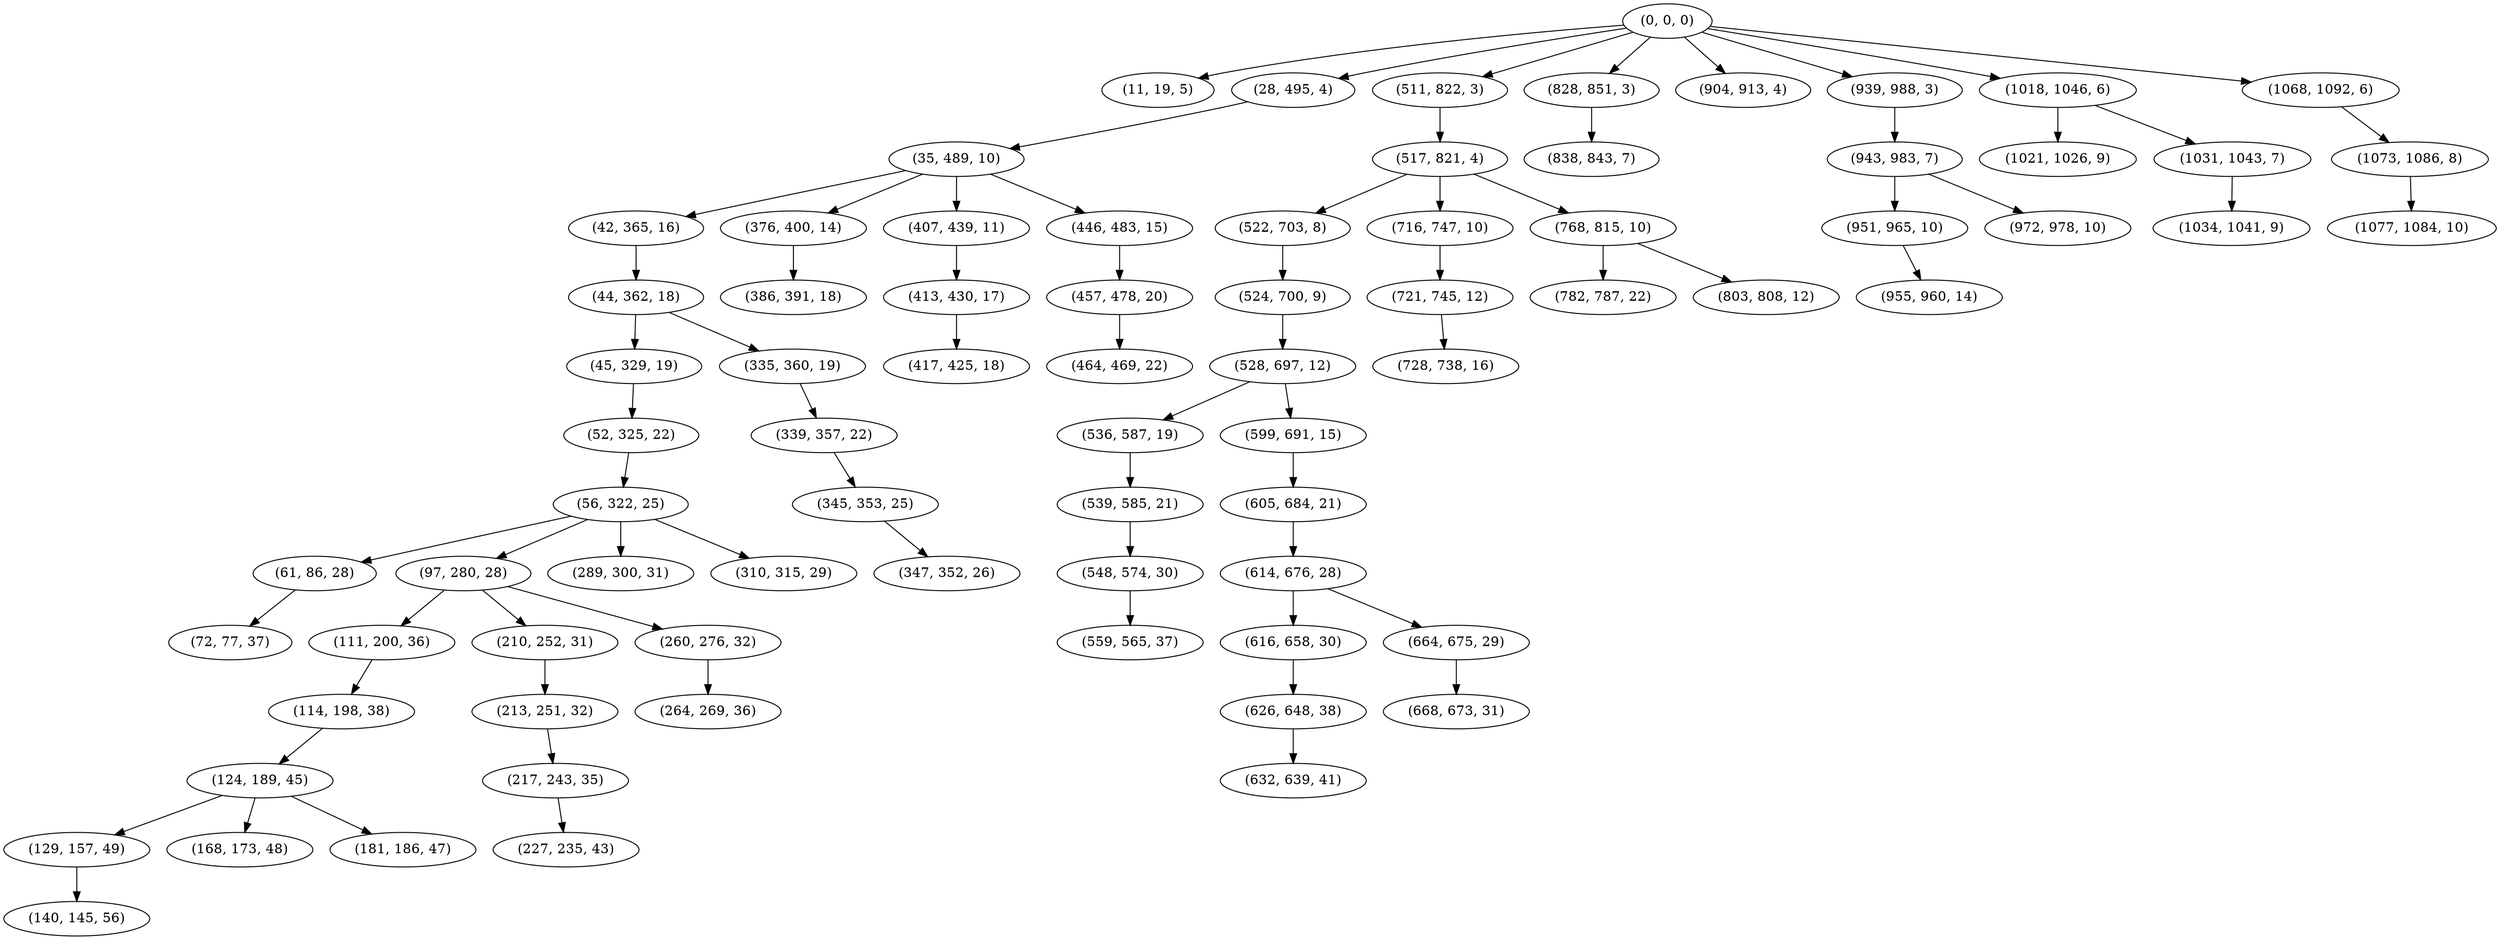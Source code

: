 digraph tree {
    "(0, 0, 0)";
    "(11, 19, 5)";
    "(28, 495, 4)";
    "(35, 489, 10)";
    "(42, 365, 16)";
    "(44, 362, 18)";
    "(45, 329, 19)";
    "(52, 325, 22)";
    "(56, 322, 25)";
    "(61, 86, 28)";
    "(72, 77, 37)";
    "(97, 280, 28)";
    "(111, 200, 36)";
    "(114, 198, 38)";
    "(124, 189, 45)";
    "(129, 157, 49)";
    "(140, 145, 56)";
    "(168, 173, 48)";
    "(181, 186, 47)";
    "(210, 252, 31)";
    "(213, 251, 32)";
    "(217, 243, 35)";
    "(227, 235, 43)";
    "(260, 276, 32)";
    "(264, 269, 36)";
    "(289, 300, 31)";
    "(310, 315, 29)";
    "(335, 360, 19)";
    "(339, 357, 22)";
    "(345, 353, 25)";
    "(347, 352, 26)";
    "(376, 400, 14)";
    "(386, 391, 18)";
    "(407, 439, 11)";
    "(413, 430, 17)";
    "(417, 425, 18)";
    "(446, 483, 15)";
    "(457, 478, 20)";
    "(464, 469, 22)";
    "(511, 822, 3)";
    "(517, 821, 4)";
    "(522, 703, 8)";
    "(524, 700, 9)";
    "(528, 697, 12)";
    "(536, 587, 19)";
    "(539, 585, 21)";
    "(548, 574, 30)";
    "(559, 565, 37)";
    "(599, 691, 15)";
    "(605, 684, 21)";
    "(614, 676, 28)";
    "(616, 658, 30)";
    "(626, 648, 38)";
    "(632, 639, 41)";
    "(664, 675, 29)";
    "(668, 673, 31)";
    "(716, 747, 10)";
    "(721, 745, 12)";
    "(728, 738, 16)";
    "(768, 815, 10)";
    "(782, 787, 22)";
    "(803, 808, 12)";
    "(828, 851, 3)";
    "(838, 843, 7)";
    "(904, 913, 4)";
    "(939, 988, 3)";
    "(943, 983, 7)";
    "(951, 965, 10)";
    "(955, 960, 14)";
    "(972, 978, 10)";
    "(1018, 1046, 6)";
    "(1021, 1026, 9)";
    "(1031, 1043, 7)";
    "(1034, 1041, 9)";
    "(1068, 1092, 6)";
    "(1073, 1086, 8)";
    "(1077, 1084, 10)";
    "(0, 0, 0)" -> "(11, 19, 5)";
    "(0, 0, 0)" -> "(28, 495, 4)";
    "(0, 0, 0)" -> "(511, 822, 3)";
    "(0, 0, 0)" -> "(828, 851, 3)";
    "(0, 0, 0)" -> "(904, 913, 4)";
    "(0, 0, 0)" -> "(939, 988, 3)";
    "(0, 0, 0)" -> "(1018, 1046, 6)";
    "(0, 0, 0)" -> "(1068, 1092, 6)";
    "(28, 495, 4)" -> "(35, 489, 10)";
    "(35, 489, 10)" -> "(42, 365, 16)";
    "(35, 489, 10)" -> "(376, 400, 14)";
    "(35, 489, 10)" -> "(407, 439, 11)";
    "(35, 489, 10)" -> "(446, 483, 15)";
    "(42, 365, 16)" -> "(44, 362, 18)";
    "(44, 362, 18)" -> "(45, 329, 19)";
    "(44, 362, 18)" -> "(335, 360, 19)";
    "(45, 329, 19)" -> "(52, 325, 22)";
    "(52, 325, 22)" -> "(56, 322, 25)";
    "(56, 322, 25)" -> "(61, 86, 28)";
    "(56, 322, 25)" -> "(97, 280, 28)";
    "(56, 322, 25)" -> "(289, 300, 31)";
    "(56, 322, 25)" -> "(310, 315, 29)";
    "(61, 86, 28)" -> "(72, 77, 37)";
    "(97, 280, 28)" -> "(111, 200, 36)";
    "(97, 280, 28)" -> "(210, 252, 31)";
    "(97, 280, 28)" -> "(260, 276, 32)";
    "(111, 200, 36)" -> "(114, 198, 38)";
    "(114, 198, 38)" -> "(124, 189, 45)";
    "(124, 189, 45)" -> "(129, 157, 49)";
    "(124, 189, 45)" -> "(168, 173, 48)";
    "(124, 189, 45)" -> "(181, 186, 47)";
    "(129, 157, 49)" -> "(140, 145, 56)";
    "(210, 252, 31)" -> "(213, 251, 32)";
    "(213, 251, 32)" -> "(217, 243, 35)";
    "(217, 243, 35)" -> "(227, 235, 43)";
    "(260, 276, 32)" -> "(264, 269, 36)";
    "(335, 360, 19)" -> "(339, 357, 22)";
    "(339, 357, 22)" -> "(345, 353, 25)";
    "(345, 353, 25)" -> "(347, 352, 26)";
    "(376, 400, 14)" -> "(386, 391, 18)";
    "(407, 439, 11)" -> "(413, 430, 17)";
    "(413, 430, 17)" -> "(417, 425, 18)";
    "(446, 483, 15)" -> "(457, 478, 20)";
    "(457, 478, 20)" -> "(464, 469, 22)";
    "(511, 822, 3)" -> "(517, 821, 4)";
    "(517, 821, 4)" -> "(522, 703, 8)";
    "(517, 821, 4)" -> "(716, 747, 10)";
    "(517, 821, 4)" -> "(768, 815, 10)";
    "(522, 703, 8)" -> "(524, 700, 9)";
    "(524, 700, 9)" -> "(528, 697, 12)";
    "(528, 697, 12)" -> "(536, 587, 19)";
    "(528, 697, 12)" -> "(599, 691, 15)";
    "(536, 587, 19)" -> "(539, 585, 21)";
    "(539, 585, 21)" -> "(548, 574, 30)";
    "(548, 574, 30)" -> "(559, 565, 37)";
    "(599, 691, 15)" -> "(605, 684, 21)";
    "(605, 684, 21)" -> "(614, 676, 28)";
    "(614, 676, 28)" -> "(616, 658, 30)";
    "(614, 676, 28)" -> "(664, 675, 29)";
    "(616, 658, 30)" -> "(626, 648, 38)";
    "(626, 648, 38)" -> "(632, 639, 41)";
    "(664, 675, 29)" -> "(668, 673, 31)";
    "(716, 747, 10)" -> "(721, 745, 12)";
    "(721, 745, 12)" -> "(728, 738, 16)";
    "(768, 815, 10)" -> "(782, 787, 22)";
    "(768, 815, 10)" -> "(803, 808, 12)";
    "(828, 851, 3)" -> "(838, 843, 7)";
    "(939, 988, 3)" -> "(943, 983, 7)";
    "(943, 983, 7)" -> "(951, 965, 10)";
    "(943, 983, 7)" -> "(972, 978, 10)";
    "(951, 965, 10)" -> "(955, 960, 14)";
    "(1018, 1046, 6)" -> "(1021, 1026, 9)";
    "(1018, 1046, 6)" -> "(1031, 1043, 7)";
    "(1031, 1043, 7)" -> "(1034, 1041, 9)";
    "(1068, 1092, 6)" -> "(1073, 1086, 8)";
    "(1073, 1086, 8)" -> "(1077, 1084, 10)";
}

